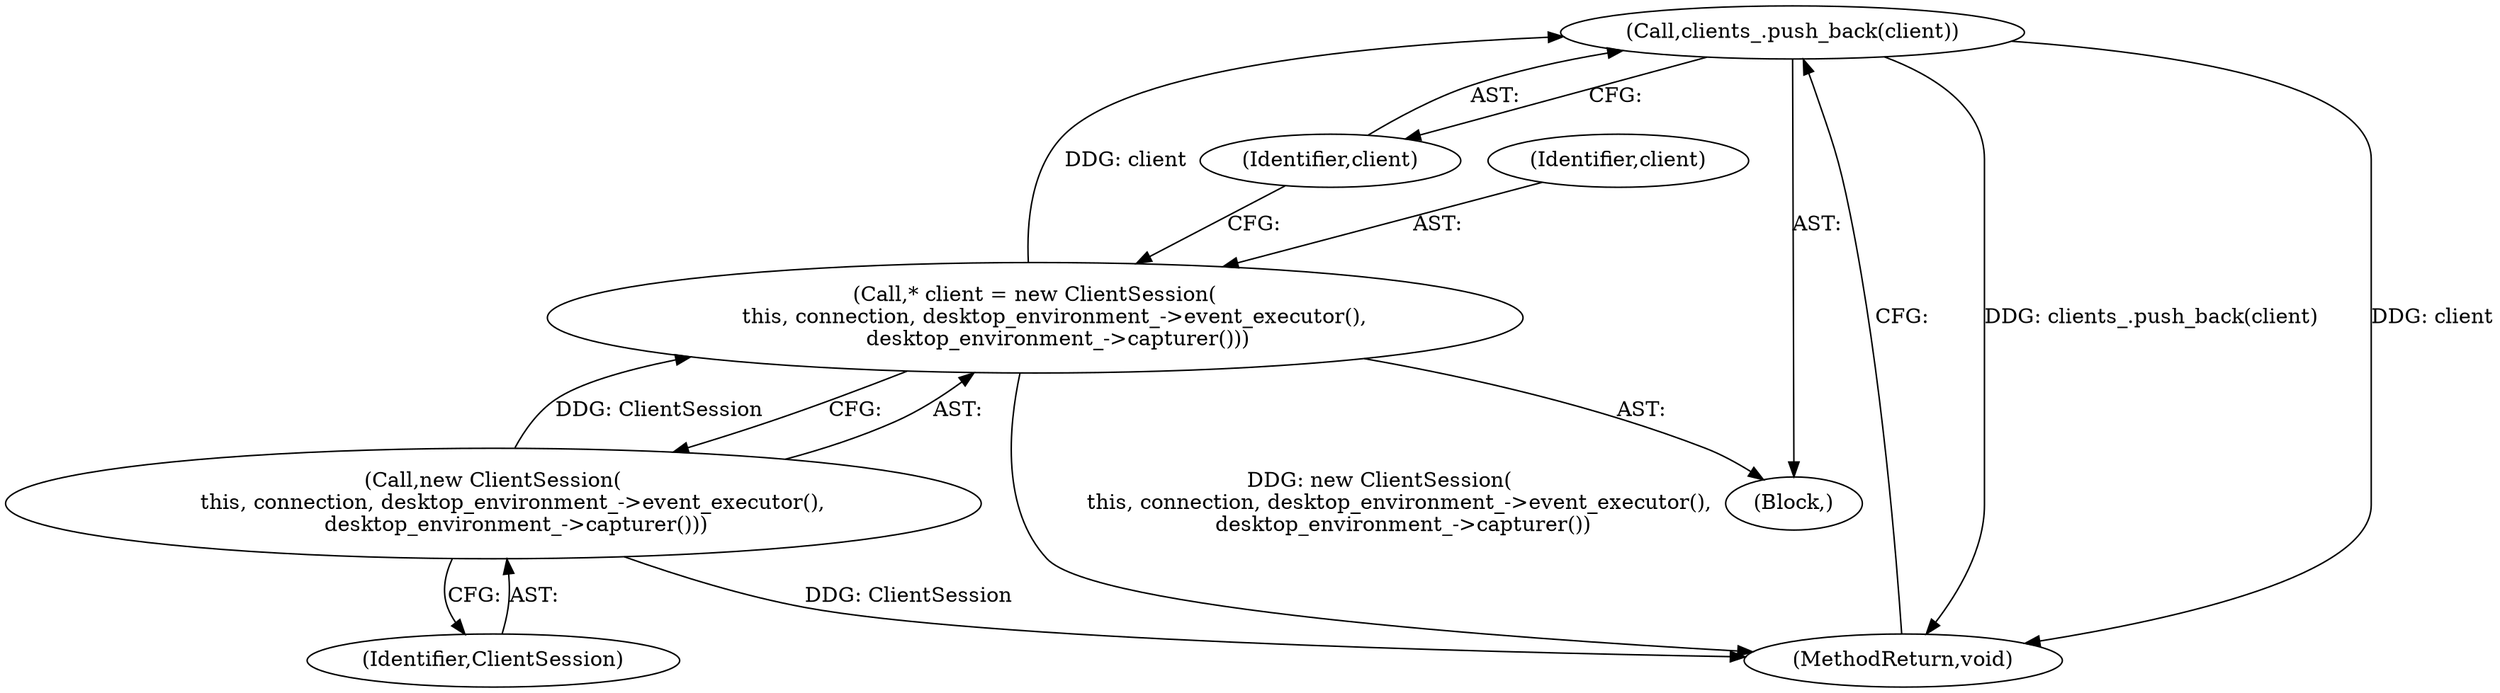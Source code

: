 digraph "0_Chrome_a46bcef82b29d30836a0f26226e3d4aca4fa9612_4@pointer" {
"1000212" [label="(Call,clients_.push_back(client))"];
"1000208" [label="(Call,* client = new ClientSession(\n      this, connection, desktop_environment_->event_executor(),\n       desktop_environment_->capturer()))"];
"1000210" [label="(Call,new ClientSession(\n      this, connection, desktop_environment_->event_executor(),\n       desktop_environment_->capturer()))"];
"1000211" [label="(Identifier,ClientSession)"];
"1000213" [label="(Identifier,client)"];
"1000214" [label="(MethodReturn,void)"];
"1000208" [label="(Call,* client = new ClientSession(\n      this, connection, desktop_environment_->event_executor(),\n       desktop_environment_->capturer()))"];
"1000209" [label="(Identifier,client)"];
"1000104" [label="(Block,)"];
"1000212" [label="(Call,clients_.push_back(client))"];
"1000210" [label="(Call,new ClientSession(\n      this, connection, desktop_environment_->event_executor(),\n       desktop_environment_->capturer()))"];
"1000212" -> "1000104"  [label="AST: "];
"1000212" -> "1000213"  [label="CFG: "];
"1000213" -> "1000212"  [label="AST: "];
"1000214" -> "1000212"  [label="CFG: "];
"1000212" -> "1000214"  [label="DDG: clients_.push_back(client)"];
"1000212" -> "1000214"  [label="DDG: client"];
"1000208" -> "1000212"  [label="DDG: client"];
"1000208" -> "1000104"  [label="AST: "];
"1000208" -> "1000210"  [label="CFG: "];
"1000209" -> "1000208"  [label="AST: "];
"1000210" -> "1000208"  [label="AST: "];
"1000213" -> "1000208"  [label="CFG: "];
"1000208" -> "1000214"  [label="DDG: new ClientSession(\n      this, connection, desktop_environment_->event_executor(),\n       desktop_environment_->capturer())"];
"1000210" -> "1000208"  [label="DDG: ClientSession"];
"1000210" -> "1000211"  [label="CFG: "];
"1000211" -> "1000210"  [label="AST: "];
"1000210" -> "1000214"  [label="DDG: ClientSession"];
}
